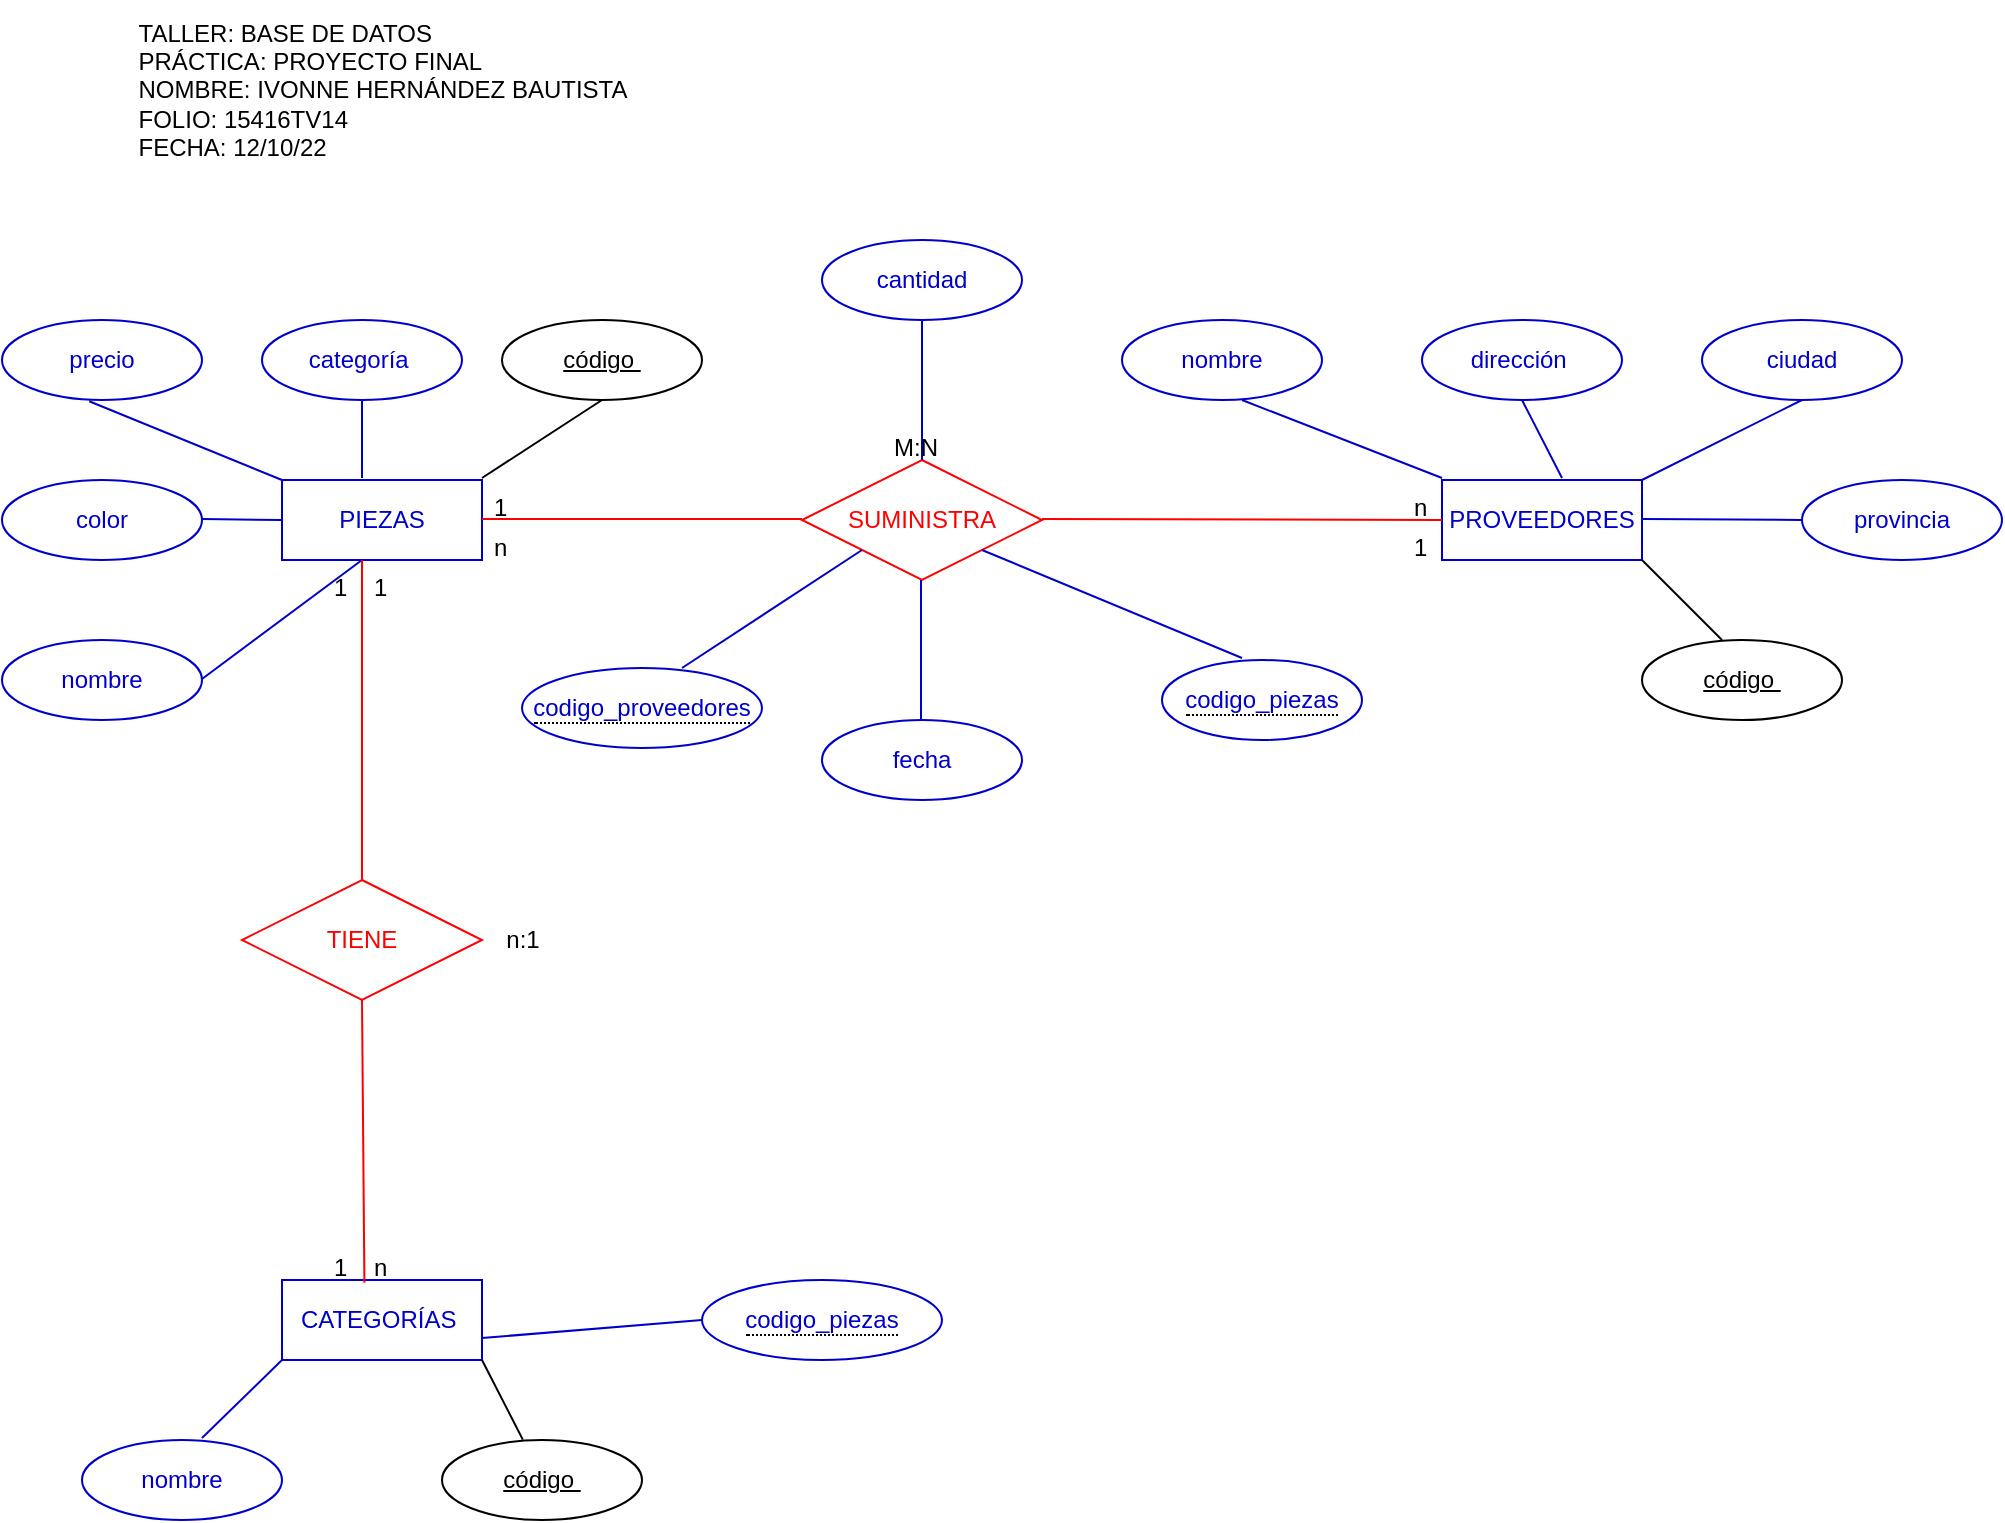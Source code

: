 <mxfile version="20.4.0" type="github">
  <diagram id="C_52Ca0h4Aw3n_u4SL9l" name="Página-1">
    <mxGraphModel dx="1038" dy="539" grid="1" gridSize="10" guides="1" tooltips="1" connect="1" arrows="1" fold="1" page="1" pageScale="1" pageWidth="1169" pageHeight="827" math="0" shadow="0">
      <root>
        <mxCell id="0" />
        <mxCell id="1" parent="0" />
        <mxCell id="GZpbhepSpUe1rYxqUkZz-1" value="&lt;font color=&quot;#0000cc&quot;&gt;PROVEEDORES&lt;/font&gt;" style="whiteSpace=wrap;html=1;align=center;strokeColor=#0000CC;" parent="1" vertex="1">
          <mxGeometry x="740" y="280" width="100" height="40" as="geometry" />
        </mxCell>
        <mxCell id="GZpbhepSpUe1rYxqUkZz-2" value="&lt;font color=&quot;#0000cc&quot;&gt;PIEZAS&lt;/font&gt;" style="whiteSpace=wrap;html=1;align=center;strokeColor=#0000CC;" parent="1" vertex="1">
          <mxGeometry x="160" y="280" width="100" height="40" as="geometry" />
        </mxCell>
        <mxCell id="GZpbhepSpUe1rYxqUkZz-3" value="&lt;font color=&quot;#0000cc&quot;&gt;CATEGORÍAS&amp;nbsp;&lt;/font&gt;" style="whiteSpace=wrap;html=1;align=center;strokeColor=#0000CC;" parent="1" vertex="1">
          <mxGeometry x="160" y="680" width="100" height="40" as="geometry" />
        </mxCell>
        <mxCell id="GZpbhepSpUe1rYxqUkZz-4" value="&lt;font color=&quot;#0000cc&quot;&gt;nombre&lt;/font&gt;" style="ellipse;whiteSpace=wrap;html=1;align=center;strokeColor=#0000CC;" parent="1" vertex="1">
          <mxGeometry x="20" y="360" width="100" height="40" as="geometry" />
        </mxCell>
        <mxCell id="GZpbhepSpUe1rYxqUkZz-5" value="&lt;font color=&quot;#0000cc&quot;&gt;dirección&amp;nbsp;&lt;/font&gt;" style="ellipse;whiteSpace=wrap;html=1;align=center;strokeColor=#0000CC;" parent="1" vertex="1">
          <mxGeometry x="730" y="200" width="100" height="40" as="geometry" />
        </mxCell>
        <mxCell id="GZpbhepSpUe1rYxqUkZz-6" value="&lt;font color=&quot;#0000cc&quot;&gt;ciudad&lt;/font&gt;" style="ellipse;whiteSpace=wrap;html=1;align=center;strokeColor=#0000CC;" parent="1" vertex="1">
          <mxGeometry x="870" y="200" width="100" height="40" as="geometry" />
        </mxCell>
        <mxCell id="GZpbhepSpUe1rYxqUkZz-7" value="&lt;font color=&quot;#0000cc&quot;&gt;provincia&lt;/font&gt;" style="ellipse;whiteSpace=wrap;html=1;align=center;strokeColor=#0000CC;" parent="1" vertex="1">
          <mxGeometry x="920" y="280" width="100" height="40" as="geometry" />
        </mxCell>
        <mxCell id="GZpbhepSpUe1rYxqUkZz-8" value="código&amp;nbsp;" style="ellipse;whiteSpace=wrap;html=1;align=center;fontStyle=4;" parent="1" vertex="1">
          <mxGeometry x="270" y="200" width="100" height="40" as="geometry" />
        </mxCell>
        <mxCell id="GZpbhepSpUe1rYxqUkZz-9" value="código&amp;nbsp;" style="ellipse;whiteSpace=wrap;html=1;align=center;fontStyle=4;strokeColor=#000000;" parent="1" vertex="1">
          <mxGeometry x="840" y="360" width="100" height="40" as="geometry" />
        </mxCell>
        <mxCell id="GZpbhepSpUe1rYxqUkZz-10" value="&lt;font color=&quot;#0000cc&quot;&gt;nombre&lt;/font&gt;" style="ellipse;whiteSpace=wrap;html=1;align=center;strokeColor=#0000CC;" parent="1" vertex="1">
          <mxGeometry x="580" y="200" width="100" height="40" as="geometry" />
        </mxCell>
        <mxCell id="GZpbhepSpUe1rYxqUkZz-11" value="&lt;font color=&quot;#0000cc&quot;&gt;color&lt;/font&gt;" style="ellipse;whiteSpace=wrap;html=1;align=center;strokeColor=#0000CC;" parent="1" vertex="1">
          <mxGeometry x="20" y="280" width="100" height="40" as="geometry" />
        </mxCell>
        <mxCell id="GZpbhepSpUe1rYxqUkZz-12" value="&lt;font color=&quot;#0000cc&quot;&gt;precio&lt;/font&gt;" style="ellipse;whiteSpace=wrap;html=1;align=center;strokeColor=#0000CC;" parent="1" vertex="1">
          <mxGeometry x="20" y="200" width="100" height="40" as="geometry" />
        </mxCell>
        <mxCell id="GZpbhepSpUe1rYxqUkZz-13" value="&lt;font color=&quot;#0000cc&quot;&gt;categoría&amp;nbsp;&lt;/font&gt;" style="ellipse;whiteSpace=wrap;html=1;align=center;strokeColor=#0000CC;" parent="1" vertex="1">
          <mxGeometry x="150" y="200" width="100" height="40" as="geometry" />
        </mxCell>
        <mxCell id="GZpbhepSpUe1rYxqUkZz-14" value="&lt;font color=&quot;#0000cc&quot;&gt;nombre&lt;/font&gt;" style="ellipse;whiteSpace=wrap;html=1;align=center;strokeColor=#0000CC;" parent="1" vertex="1">
          <mxGeometry x="60" y="760" width="100" height="40" as="geometry" />
        </mxCell>
        <mxCell id="GZpbhepSpUe1rYxqUkZz-15" value="código&amp;nbsp;" style="ellipse;whiteSpace=wrap;html=1;align=center;fontStyle=4;" parent="1" vertex="1">
          <mxGeometry x="240" y="760" width="100" height="40" as="geometry" />
        </mxCell>
        <mxCell id="GZpbhepSpUe1rYxqUkZz-16" value="&lt;font color=&quot;#ff0000&quot;&gt;SUMINISTRA&lt;/font&gt;" style="shape=rhombus;perimeter=rhombusPerimeter;whiteSpace=wrap;html=1;align=center;strokeColor=#FF0000;" parent="1" vertex="1">
          <mxGeometry x="420" y="270" width="120" height="60" as="geometry" />
        </mxCell>
        <mxCell id="GZpbhepSpUe1rYxqUkZz-18" value="&lt;font color=&quot;#ff0000&quot;&gt;TIENE&lt;/font&gt;" style="shape=rhombus;perimeter=rhombusPerimeter;whiteSpace=wrap;html=1;align=center;strokeColor=#FF0000;" parent="1" vertex="1">
          <mxGeometry x="140" y="480" width="120" height="60" as="geometry" />
        </mxCell>
        <mxCell id="GZpbhepSpUe1rYxqUkZz-19" value="" style="endArrow=none;html=1;rounded=0;fontColor=#0000CC;entryX=0.5;entryY=1;entryDx=0;entryDy=0;" parent="1" target="GZpbhepSpUe1rYxqUkZz-8" edge="1">
          <mxGeometry relative="1" as="geometry">
            <mxPoint x="260" y="279" as="sourcePoint" />
            <mxPoint x="420" y="279" as="targetPoint" />
          </mxGeometry>
        </mxCell>
        <mxCell id="GZpbhepSpUe1rYxqUkZz-20" value="" style="endArrow=none;html=1;rounded=0;fontColor=#0000CC;entryX=1;entryY=1;entryDx=0;entryDy=0;" parent="1" target="GZpbhepSpUe1rYxqUkZz-1" edge="1">
          <mxGeometry relative="1" as="geometry">
            <mxPoint x="880" y="360" as="sourcePoint" />
            <mxPoint x="940" y="321" as="targetPoint" />
          </mxGeometry>
        </mxCell>
        <mxCell id="GZpbhepSpUe1rYxqUkZz-21" value="" style="endArrow=none;html=1;rounded=0;fontColor=#0000CC;exitX=0.404;exitY=-0.005;exitDx=0;exitDy=0;exitPerimeter=0;entryX=1;entryY=1;entryDx=0;entryDy=0;" parent="1" source="GZpbhepSpUe1rYxqUkZz-15" target="GZpbhepSpUe1rYxqUkZz-3" edge="1">
          <mxGeometry relative="1" as="geometry">
            <mxPoint x="890" y="370" as="sourcePoint" />
            <mxPoint x="690" y="430" as="targetPoint" />
          </mxGeometry>
        </mxCell>
        <mxCell id="GZpbhepSpUe1rYxqUkZz-22" value="" style="endArrow=none;html=1;rounded=0;fontColor=#0000CC;strokeColor=#0000CC;" parent="1" edge="1">
          <mxGeometry relative="1" as="geometry">
            <mxPoint x="640" y="240" as="sourcePoint" />
            <mxPoint x="740" y="279" as="targetPoint" />
          </mxGeometry>
        </mxCell>
        <mxCell id="GZpbhepSpUe1rYxqUkZz-23" value="" style="endArrow=none;html=1;rounded=0;fontColor=#0000CC;strokeColor=#0000CC;" parent="1" edge="1">
          <mxGeometry relative="1" as="geometry">
            <mxPoint x="840" y="299.5" as="sourcePoint" />
            <mxPoint x="920" y="300" as="targetPoint" />
          </mxGeometry>
        </mxCell>
        <mxCell id="GZpbhepSpUe1rYxqUkZz-24" value="" style="endArrow=none;html=1;rounded=0;fontColor=#0000CC;strokeColor=#0000CC;entryX=0.5;entryY=1;entryDx=0;entryDy=0;" parent="1" target="GZpbhepSpUe1rYxqUkZz-6" edge="1">
          <mxGeometry relative="1" as="geometry">
            <mxPoint x="840" y="280" as="sourcePoint" />
            <mxPoint x="1000" y="280" as="targetPoint" />
          </mxGeometry>
        </mxCell>
        <mxCell id="GZpbhepSpUe1rYxqUkZz-25" value="" style="endArrow=none;html=1;rounded=0;fontColor=#0000CC;strokeColor=#0000CC;entryX=0.5;entryY=1;entryDx=0;entryDy=0;" parent="1" target="GZpbhepSpUe1rYxqUkZz-5" edge="1">
          <mxGeometry relative="1" as="geometry">
            <mxPoint x="800" y="279" as="sourcePoint" />
            <mxPoint x="960" y="279" as="targetPoint" />
          </mxGeometry>
        </mxCell>
        <mxCell id="GZpbhepSpUe1rYxqUkZz-26" value="" style="endArrow=none;html=1;rounded=0;fontColor=#0000CC;strokeColor=#0000CC;entryX=0.5;entryY=1;entryDx=0;entryDy=0;" parent="1" target="GZpbhepSpUe1rYxqUkZz-13" edge="1">
          <mxGeometry relative="1" as="geometry">
            <mxPoint x="200" y="279" as="sourcePoint" />
            <mxPoint x="360" y="279" as="targetPoint" />
          </mxGeometry>
        </mxCell>
        <mxCell id="GZpbhepSpUe1rYxqUkZz-27" value="" style="endArrow=none;html=1;rounded=0;fontColor=#0000CC;strokeColor=#0000CC;entryX=0.436;entryY=1.015;entryDx=0;entryDy=0;entryPerimeter=0;" parent="1" target="GZpbhepSpUe1rYxqUkZz-12" edge="1">
          <mxGeometry relative="1" as="geometry">
            <mxPoint x="160" y="280" as="sourcePoint" />
            <mxPoint x="320" y="280" as="targetPoint" />
          </mxGeometry>
        </mxCell>
        <mxCell id="GZpbhepSpUe1rYxqUkZz-28" value="" style="endArrow=none;html=1;rounded=0;fontColor=#0000CC;strokeColor=#0000CC;" parent="1" edge="1">
          <mxGeometry relative="1" as="geometry">
            <mxPoint x="120" y="299.5" as="sourcePoint" />
            <mxPoint x="160" y="300" as="targetPoint" />
          </mxGeometry>
        </mxCell>
        <mxCell id="GZpbhepSpUe1rYxqUkZz-29" value="" style="endArrow=none;html=1;rounded=0;fontColor=#0000CC;strokeColor=#0000CC;" parent="1" edge="1">
          <mxGeometry relative="1" as="geometry">
            <mxPoint x="120" y="379.5" as="sourcePoint" />
            <mxPoint x="200" y="320" as="targetPoint" />
          </mxGeometry>
        </mxCell>
        <mxCell id="GZpbhepSpUe1rYxqUkZz-30" value="" style="endArrow=none;html=1;rounded=0;fontColor=#0000CC;strokeColor=#0000CC;entryX=0;entryY=1;entryDx=0;entryDy=0;" parent="1" target="GZpbhepSpUe1rYxqUkZz-3" edge="1">
          <mxGeometry relative="1" as="geometry">
            <mxPoint x="120" y="759" as="sourcePoint" />
            <mxPoint x="280" y="759" as="targetPoint" />
          </mxGeometry>
        </mxCell>
        <mxCell id="GZpbhepSpUe1rYxqUkZz-31" value="" style="endArrow=none;html=1;rounded=0;fontColor=#0000CC;strokeColor=#FF0000;entryX=0;entryY=0.5;entryDx=0;entryDy=0;" parent="1" target="GZpbhepSpUe1rYxqUkZz-1" edge="1">
          <mxGeometry relative="1" as="geometry">
            <mxPoint x="540" y="299.5" as="sourcePoint" />
            <mxPoint x="700" y="299.5" as="targetPoint" />
          </mxGeometry>
        </mxCell>
        <mxCell id="GZpbhepSpUe1rYxqUkZz-32" value="" style="endArrow=none;html=1;rounded=0;fontColor=#0000CC;strokeColor=#FF0000;" parent="1" edge="1">
          <mxGeometry relative="1" as="geometry">
            <mxPoint x="260" y="299.5" as="sourcePoint" />
            <mxPoint x="420" y="299.5" as="targetPoint" />
          </mxGeometry>
        </mxCell>
        <mxCell id="GZpbhepSpUe1rYxqUkZz-33" value="" style="endArrow=none;html=1;rounded=0;fontColor=#0000CC;strokeColor=#FF0000;entryX=0.412;entryY=0.035;entryDx=0;entryDy=0;entryPerimeter=0;" parent="1" target="GZpbhepSpUe1rYxqUkZz-3" edge="1">
          <mxGeometry relative="1" as="geometry">
            <mxPoint x="200" y="540" as="sourcePoint" />
            <mxPoint x="360" y="540" as="targetPoint" />
          </mxGeometry>
        </mxCell>
        <mxCell id="GZpbhepSpUe1rYxqUkZz-34" value="" style="endArrow=none;html=1;rounded=0;fontColor=#0000CC;strokeColor=#FF0000;entryX=0.4;entryY=1;entryDx=0;entryDy=0;entryPerimeter=0;" parent="1" target="GZpbhepSpUe1rYxqUkZz-2" edge="1">
          <mxGeometry relative="1" as="geometry">
            <mxPoint x="200" y="480" as="sourcePoint" />
            <mxPoint x="360" y="480" as="targetPoint" />
          </mxGeometry>
        </mxCell>
        <mxCell id="GZpbhepSpUe1rYxqUkZz-35" value="1" style="text;strokeColor=none;fillColor=none;spacingLeft=4;spacingRight=4;overflow=hidden;rotatable=0;points=[[0,0.5],[1,0.5]];portConstraint=eastwest;fontSize=12;fontColor=#000000;" parent="1" vertex="1">
          <mxGeometry x="180" y="320" width="20" height="30" as="geometry" />
        </mxCell>
        <mxCell id="GZpbhepSpUe1rYxqUkZz-36" value="1" style="text;strokeColor=none;fillColor=none;spacingLeft=4;spacingRight=4;overflow=hidden;rotatable=0;points=[[0,0.5],[1,0.5]];portConstraint=eastwest;fontSize=12;fontColor=#000000;" parent="1" vertex="1">
          <mxGeometry x="180" y="660" width="20" height="30" as="geometry" />
        </mxCell>
        <mxCell id="GZpbhepSpUe1rYxqUkZz-37" value="1" style="text;strokeColor=none;fillColor=none;spacingLeft=4;spacingRight=4;overflow=hidden;rotatable=0;points=[[0,0.5],[1,0.5]];portConstraint=eastwest;fontSize=12;fontColor=#000000;" parent="1" vertex="1">
          <mxGeometry x="260" y="280" width="20" height="30" as="geometry" />
        </mxCell>
        <mxCell id="GZpbhepSpUe1rYxqUkZz-38" value="n" style="text;strokeColor=none;fillColor=none;spacingLeft=4;spacingRight=4;overflow=hidden;rotatable=0;points=[[0,0.5],[1,0.5]];portConstraint=eastwest;fontSize=12;fontColor=#000000;" parent="1" vertex="1">
          <mxGeometry x="720" y="280" width="20" height="30" as="geometry" />
        </mxCell>
        <mxCell id="GZpbhepSpUe1rYxqUkZz-42" value="n" style="text;strokeColor=none;fillColor=none;spacingLeft=4;spacingRight=4;overflow=hidden;rotatable=0;points=[[0,0.5],[1,0.5]];portConstraint=eastwest;fontSize=12;fontColor=#000000;" parent="1" vertex="1">
          <mxGeometry x="260" y="300" width="20" height="30" as="geometry" />
        </mxCell>
        <mxCell id="GZpbhepSpUe1rYxqUkZz-43" value="1" style="text;strokeColor=none;fillColor=none;spacingLeft=4;spacingRight=4;overflow=hidden;rotatable=0;points=[[0,0.5],[1,0.5]];portConstraint=eastwest;fontSize=12;fontColor=#000000;" parent="1" vertex="1">
          <mxGeometry x="720" y="300" width="20" height="30" as="geometry" />
        </mxCell>
        <mxCell id="GZpbhepSpUe1rYxqUkZz-46" value="&lt;div style=&quot;text-align: left;&quot;&gt;&lt;span style=&quot;background-color: initial;&quot;&gt;&lt;font style=&quot;vertical-align: inherit;&quot;&gt;&lt;font style=&quot;vertical-align: inherit;&quot;&gt;&lt;font style=&quot;vertical-align: inherit;&quot;&gt;&lt;font style=&quot;vertical-align: inherit;&quot;&gt;&lt;font style=&quot;vertical-align: inherit;&quot;&gt;&lt;font style=&quot;vertical-align: inherit;&quot;&gt;&lt;font style=&quot;vertical-align: inherit;&quot;&gt;&lt;font style=&quot;vertical-align: inherit;&quot;&gt;TALLER: BASE DE DATOS&lt;/font&gt;&lt;/font&gt;&lt;/font&gt;&lt;/font&gt;&lt;/font&gt;&lt;/font&gt;&lt;/font&gt;&lt;/font&gt;&lt;/span&gt;&lt;/div&gt;&lt;font style=&quot;vertical-align: inherit;&quot;&gt;&lt;font style=&quot;vertical-align: inherit;&quot;&gt;&lt;font style=&quot;vertical-align: inherit;&quot;&gt;&lt;font style=&quot;vertical-align: inherit;&quot;&gt;&lt;font style=&quot;vertical-align: inherit;&quot;&gt;&lt;font style=&quot;vertical-align: inherit;&quot;&gt;&lt;font style=&quot;vertical-align: inherit;&quot;&gt;&lt;font style=&quot;vertical-align: inherit;&quot;&gt;&lt;font style=&quot;vertical-align: inherit;&quot;&gt;&lt;font style=&quot;vertical-align: inherit;&quot;&gt;&lt;div style=&quot;text-align: left;&quot;&gt;&lt;span style=&quot;background-color: initial;&quot;&gt;&lt;font style=&quot;vertical-align: inherit;&quot;&gt;&lt;font style=&quot;vertical-align: inherit;&quot;&gt;&lt;font style=&quot;vertical-align: inherit;&quot;&gt;&lt;font style=&quot;vertical-align: inherit;&quot;&gt;&lt;font style=&quot;vertical-align: inherit;&quot;&gt;&lt;font style=&quot;vertical-align: inherit;&quot;&gt;PRÁCTICA: PROYECTO FINAL&lt;/font&gt;&lt;/font&gt;&lt;/font&gt;&lt;/font&gt;&lt;/font&gt;&lt;/font&gt;&lt;/span&gt;&lt;/div&gt;&lt;/font&gt;&lt;/font&gt;&lt;/font&gt;&lt;/font&gt;&lt;font style=&quot;vertical-align: inherit;&quot;&gt;&lt;div style=&quot;text-align: left;&quot;&gt;&lt;span style=&quot;background-color: initial;&quot;&gt;&lt;font style=&quot;vertical-align: inherit;&quot;&gt;&lt;font style=&quot;vertical-align: inherit;&quot;&gt;&lt;font style=&quot;vertical-align: inherit;&quot;&gt;&lt;font style=&quot;vertical-align: inherit;&quot;&gt;&lt;font style=&quot;vertical-align: inherit;&quot;&gt;&lt;font style=&quot;vertical-align: inherit;&quot;&gt;&lt;font style=&quot;vertical-align: inherit;&quot;&gt;&lt;font style=&quot;vertical-align: inherit;&quot;&gt;NOMBRE: IVONNE HERNÁNDEZ BAUTISTA&lt;/font&gt;&lt;/font&gt;&lt;/font&gt;&lt;/font&gt;&lt;/font&gt;&lt;/font&gt;&lt;/font&gt;&lt;/font&gt;&lt;/span&gt;&lt;/div&gt;&lt;div style=&quot;text-align: left;&quot;&gt;&lt;span style=&quot;background-color: initial;&quot;&gt;&lt;font style=&quot;vertical-align: inherit;&quot;&gt;&lt;font style=&quot;vertical-align: inherit;&quot;&gt;&lt;font style=&quot;vertical-align: inherit;&quot;&gt;&lt;font style=&quot;vertical-align: inherit;&quot;&gt;FOLIO: 15416TV14&lt;/font&gt;&lt;/font&gt;&lt;/font&gt;&lt;/font&gt;&lt;/span&gt;&lt;/div&gt;&lt;div style=&quot;text-align: left;&quot;&gt;&lt;span style=&quot;background-color: initial;&quot;&gt;&lt;font style=&quot;vertical-align: inherit;&quot;&gt;&lt;font style=&quot;vertical-align: inherit;&quot;&gt;&lt;font style=&quot;vertical-align: inherit;&quot;&gt;&lt;font style=&quot;vertical-align: inherit;&quot;&gt;&lt;font style=&quot;vertical-align: inherit;&quot;&gt;&lt;font style=&quot;vertical-align: inherit;&quot;&gt;FECHA: 12/10/22&lt;/font&gt;&lt;/font&gt;&lt;/font&gt;&lt;/font&gt;&lt;/font&gt;&lt;/font&gt;&lt;/span&gt;&lt;/div&gt;&lt;/font&gt;&lt;/font&gt;&lt;/font&gt;&lt;/font&gt;&lt;/font&gt;&lt;/font&gt;&lt;/font&gt;" style="text;html=1;align=center;verticalAlign=middle;resizable=0;points=[];autosize=1;strokeColor=none;fillColor=none;" parent="1" vertex="1">
          <mxGeometry x="75" y="40" width="270" height="90" as="geometry" />
        </mxCell>
        <mxCell id="9TSrdUc9qVJ3VwBVBve3-1" value="&lt;font color=&quot;#0000cc&quot;&gt;cantidad&lt;/font&gt;" style="ellipse;whiteSpace=wrap;html=1;align=center;strokeColor=#0000CC;" parent="1" vertex="1">
          <mxGeometry x="430" y="160" width="100" height="40" as="geometry" />
        </mxCell>
        <mxCell id="9TSrdUc9qVJ3VwBVBve3-2" value="&lt;font color=&quot;#0000cc&quot;&gt;fecha&lt;/font&gt;" style="ellipse;whiteSpace=wrap;html=1;align=center;strokeColor=#0000CC;" parent="1" vertex="1">
          <mxGeometry x="430" y="400" width="100" height="40" as="geometry" />
        </mxCell>
        <mxCell id="9TSrdUc9qVJ3VwBVBve3-3" value="" style="endArrow=none;html=1;rounded=0;fontColor=#0000CC;strokeColor=#0000CC;entryX=0.5;entryY=1;entryDx=0;entryDy=0;" parent="1" target="9TSrdUc9qVJ3VwBVBve3-1" edge="1">
          <mxGeometry relative="1" as="geometry">
            <mxPoint x="480" y="270" as="sourcePoint" />
            <mxPoint x="580" y="309" as="targetPoint" />
          </mxGeometry>
        </mxCell>
        <mxCell id="9TSrdUc9qVJ3VwBVBve3-4" value="" style="endArrow=none;html=1;rounded=0;fontColor=#0000CC;strokeColor=#0000CC;entryX=0.5;entryY=1;entryDx=0;entryDy=0;" parent="1" edge="1">
          <mxGeometry relative="1" as="geometry">
            <mxPoint x="479.5" y="400" as="sourcePoint" />
            <mxPoint x="479.5" y="330" as="targetPoint" />
          </mxGeometry>
        </mxCell>
        <mxCell id="9TSrdUc9qVJ3VwBVBve3-5" value="M:N" style="text;strokeColor=none;fillColor=none;spacingLeft=4;spacingRight=4;overflow=hidden;rotatable=0;points=[[0,0.5],[1,0.5]];portConstraint=eastwest;fontSize=12;fontColor=#000000;" parent="1" vertex="1">
          <mxGeometry x="460" y="250" width="40" height="30" as="geometry" />
        </mxCell>
        <mxCell id="9TSrdUc9qVJ3VwBVBve3-8" value="n:1" style="text;html=1;align=center;verticalAlign=middle;resizable=0;points=[];autosize=1;strokeColor=none;fillColor=none;" parent="1" vertex="1">
          <mxGeometry x="260" y="495" width="40" height="30" as="geometry" />
        </mxCell>
        <mxCell id="9TSrdUc9qVJ3VwBVBve3-9" value="n" style="text;strokeColor=none;fillColor=none;spacingLeft=4;spacingRight=4;overflow=hidden;rotatable=0;points=[[0,0.5],[1,0.5]];portConstraint=eastwest;fontSize=12;fontColor=#000000;" parent="1" vertex="1">
          <mxGeometry x="200" y="660" width="20" height="30" as="geometry" />
        </mxCell>
        <mxCell id="9TSrdUc9qVJ3VwBVBve3-10" value="1" style="text;strokeColor=none;fillColor=none;spacingLeft=4;spacingRight=4;overflow=hidden;rotatable=0;points=[[0,0.5],[1,0.5]];portConstraint=eastwest;fontSize=12;fontColor=#000000;" parent="1" vertex="1">
          <mxGeometry x="200" y="320" width="30" height="30" as="geometry" />
        </mxCell>
        <mxCell id="Bm9kfSRMv_4kO2oy8bwt-1" value="&lt;span style=&quot;border-bottom: 1px dotted&quot;&gt;&lt;font color=&quot;#0000cc&quot;&gt;codigo_piezas&lt;/font&gt;&lt;/span&gt;" style="ellipse;whiteSpace=wrap;html=1;align=center;strokeColor=#0000CC;" vertex="1" parent="1">
          <mxGeometry x="600" y="370" width="100" height="40" as="geometry" />
        </mxCell>
        <mxCell id="Bm9kfSRMv_4kO2oy8bwt-2" value="&lt;span style=&quot;border-bottom: 1px dotted&quot;&gt;&lt;font color=&quot;#0000cc&quot;&gt;codigo_proveedores&lt;/font&gt;&lt;/span&gt;" style="ellipse;whiteSpace=wrap;html=1;align=center;strokeColor=#0000CC;" vertex="1" parent="1">
          <mxGeometry x="280" y="374" width="120" height="40" as="geometry" />
        </mxCell>
        <mxCell id="Bm9kfSRMv_4kO2oy8bwt-3" value="" style="endArrow=none;html=1;rounded=0;fontColor=#0000CC;strokeColor=#0000CC;exitX=1;exitY=1;exitDx=0;exitDy=0;" edge="1" parent="1" source="GZpbhepSpUe1rYxqUkZz-16">
          <mxGeometry relative="1" as="geometry">
            <mxPoint x="540" y="330" as="sourcePoint" />
            <mxPoint x="640" y="369" as="targetPoint" />
          </mxGeometry>
        </mxCell>
        <mxCell id="Bm9kfSRMv_4kO2oy8bwt-4" value="" style="endArrow=none;html=1;rounded=0;fontColor=#0000CC;strokeColor=#0000CC;exitX=1;exitY=1;exitDx=0;exitDy=0;entryX=0;entryY=1;entryDx=0;entryDy=0;" edge="1" parent="1" target="GZpbhepSpUe1rYxqUkZz-16">
          <mxGeometry relative="1" as="geometry">
            <mxPoint x="360" y="374" as="sourcePoint" />
            <mxPoint x="490" y="428" as="targetPoint" />
          </mxGeometry>
        </mxCell>
        <mxCell id="Bm9kfSRMv_4kO2oy8bwt-5" value="&lt;span style=&quot;border-bottom: 1px dotted&quot;&gt;&lt;font color=&quot;#0000cc&quot;&gt;codigo_piezas&lt;/font&gt;&lt;/span&gt;" style="ellipse;whiteSpace=wrap;html=1;align=center;strokeColor=#0000CC;" vertex="1" parent="1">
          <mxGeometry x="370" y="680" width="120" height="40" as="geometry" />
        </mxCell>
        <mxCell id="Bm9kfSRMv_4kO2oy8bwt-6" value="" style="endArrow=none;html=1;rounded=0;fontColor=#0000CC;strokeColor=#0000CC;entryX=0;entryY=0.5;entryDx=0;entryDy=0;" edge="1" parent="1" target="Bm9kfSRMv_4kO2oy8bwt-5">
          <mxGeometry relative="1" as="geometry">
            <mxPoint x="260" y="709" as="sourcePoint" />
            <mxPoint x="300" y="670" as="targetPoint" />
          </mxGeometry>
        </mxCell>
      </root>
    </mxGraphModel>
  </diagram>
</mxfile>
